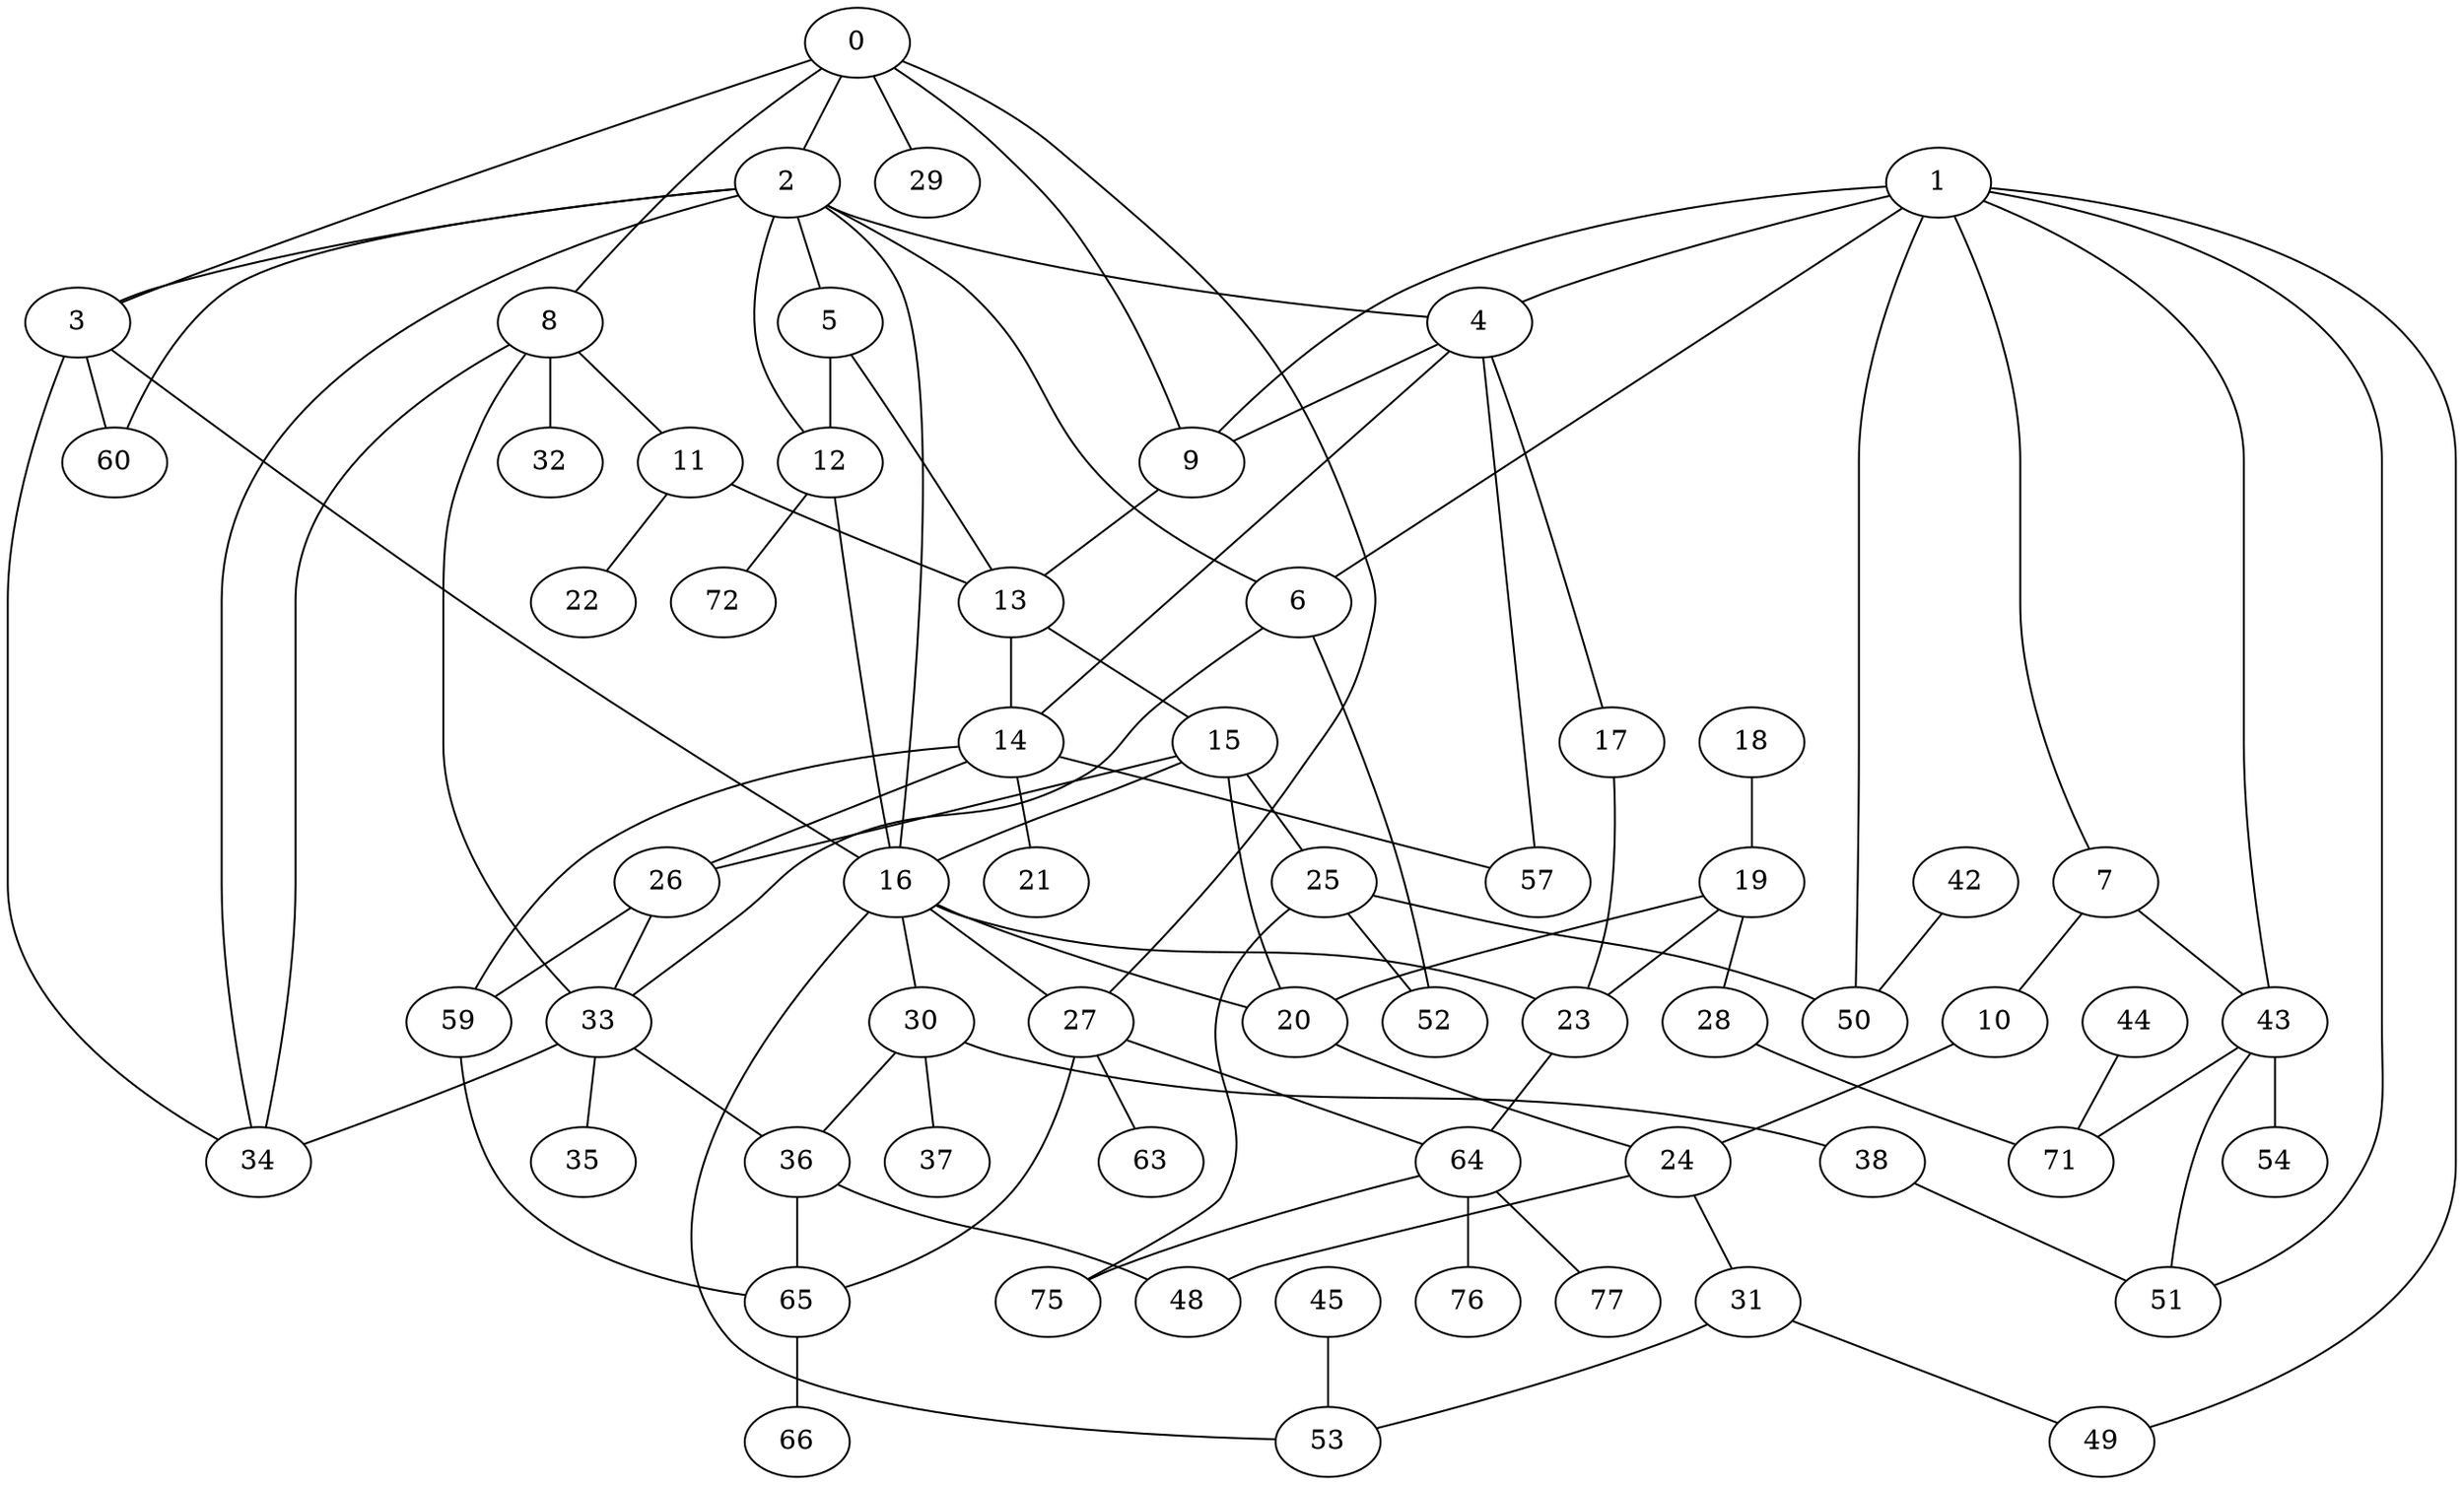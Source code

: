 graph G {
   8 -- 32
   8 -- 11
   8 -- 33
   8 -- 34
   64 -- 75
   64 -- 76
   64 -- 77
   0 -- 2
   0 -- 27
   0 -- 3
   0 -- 8
   0 -- 9
   0 -- 29
   1 -- 4
   1 -- 6
   1 -- 7
   1 -- 49
   1 -- 9
   1 -- 51
   1 -- 43
   1 -- 50
   2 -- 16
   2 -- 60
   2 -- 12
   2 -- 4
   2 -- 3
   2 -- 5
   2 -- 6
   2 -- 34
   3 -- 16
   3 -- 34
   3 -- 60
   4 -- 57
   4 -- 17
   4 -- 9
   4 -- 14
   5 -- 12
   5 -- 13
   6 -- 33
   6 -- 52
   7 -- 10
   7 -- 43
   9 -- 13
   10 -- 24
   11 -- 13
   11 -- 22
   12 -- 72
   12 -- 16
   13 -- 14
   13 -- 15
   14 -- 21
   14 -- 26
   14 -- 57
   14 -- 59
   15 -- 16
   15 -- 20
   15 -- 25
   15 -- 26
   16 -- 23
   16 -- 20
   16 -- 27
   16 -- 30
   16 -- 53
   17 -- 23
   18 -- 19
   19 -- 28
   19 -- 20
   19 -- 23
   20 -- 24
   23 -- 64
   24 -- 31
   24 -- 48
   25 -- 50
   25 -- 52
   25 -- 75
   26 -- 33
   26 -- 59
   27 -- 64
   27 -- 63
   27 -- 65
   28 -- 71
   30 -- 37
   30 -- 38
   30 -- 36
   31 -- 49
   31 -- 53
   33 -- 34
   33 -- 35
   33 -- 36
   36 -- 65
   36 -- 48
   38 -- 51
   42 -- 50
   43 -- 71
   43 -- 51
   43 -- 54
   44 -- 71
   45 -- 53
   59 -- 65
   65 -- 66
}
